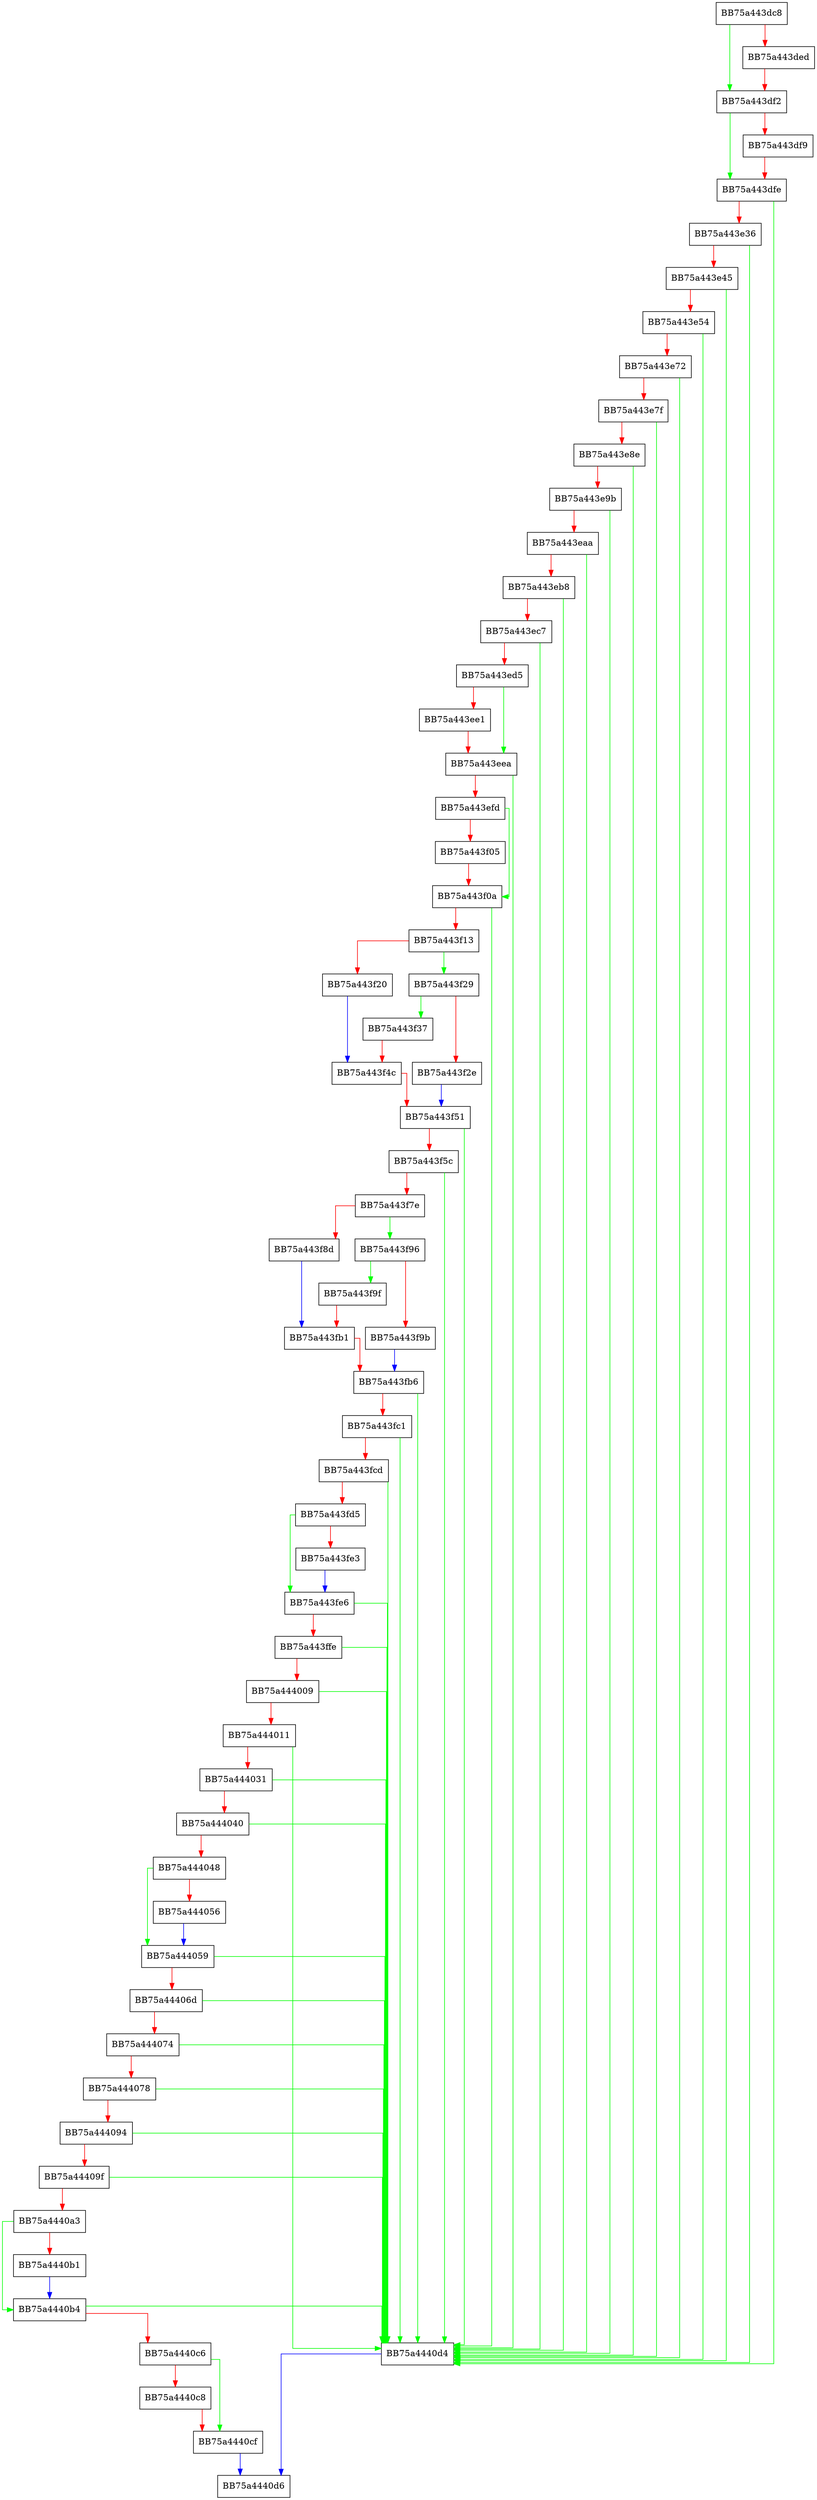 digraph WriteEntry {
  node [shape="box"];
  graph [splines=ortho];
  BB75a443dc8 -> BB75a443df2 [color="green"];
  BB75a443dc8 -> BB75a443ded [color="red"];
  BB75a443ded -> BB75a443df2 [color="red"];
  BB75a443df2 -> BB75a443dfe [color="green"];
  BB75a443df2 -> BB75a443df9 [color="red"];
  BB75a443df9 -> BB75a443dfe [color="red"];
  BB75a443dfe -> BB75a4440d4 [color="green"];
  BB75a443dfe -> BB75a443e36 [color="red"];
  BB75a443e36 -> BB75a4440d4 [color="green"];
  BB75a443e36 -> BB75a443e45 [color="red"];
  BB75a443e45 -> BB75a4440d4 [color="green"];
  BB75a443e45 -> BB75a443e54 [color="red"];
  BB75a443e54 -> BB75a4440d4 [color="green"];
  BB75a443e54 -> BB75a443e72 [color="red"];
  BB75a443e72 -> BB75a4440d4 [color="green"];
  BB75a443e72 -> BB75a443e7f [color="red"];
  BB75a443e7f -> BB75a4440d4 [color="green"];
  BB75a443e7f -> BB75a443e8e [color="red"];
  BB75a443e8e -> BB75a4440d4 [color="green"];
  BB75a443e8e -> BB75a443e9b [color="red"];
  BB75a443e9b -> BB75a4440d4 [color="green"];
  BB75a443e9b -> BB75a443eaa [color="red"];
  BB75a443eaa -> BB75a4440d4 [color="green"];
  BB75a443eaa -> BB75a443eb8 [color="red"];
  BB75a443eb8 -> BB75a4440d4 [color="green"];
  BB75a443eb8 -> BB75a443ec7 [color="red"];
  BB75a443ec7 -> BB75a4440d4 [color="green"];
  BB75a443ec7 -> BB75a443ed5 [color="red"];
  BB75a443ed5 -> BB75a443eea [color="green"];
  BB75a443ed5 -> BB75a443ee1 [color="red"];
  BB75a443ee1 -> BB75a443eea [color="red"];
  BB75a443eea -> BB75a4440d4 [color="green"];
  BB75a443eea -> BB75a443efd [color="red"];
  BB75a443efd -> BB75a443f0a [color="green"];
  BB75a443efd -> BB75a443f05 [color="red"];
  BB75a443f05 -> BB75a443f0a [color="red"];
  BB75a443f0a -> BB75a4440d4 [color="green"];
  BB75a443f0a -> BB75a443f13 [color="red"];
  BB75a443f13 -> BB75a443f29 [color="green"];
  BB75a443f13 -> BB75a443f20 [color="red"];
  BB75a443f20 -> BB75a443f4c [color="blue"];
  BB75a443f29 -> BB75a443f37 [color="green"];
  BB75a443f29 -> BB75a443f2e [color="red"];
  BB75a443f2e -> BB75a443f51 [color="blue"];
  BB75a443f37 -> BB75a443f4c [color="red"];
  BB75a443f4c -> BB75a443f51 [color="red"];
  BB75a443f51 -> BB75a4440d4 [color="green"];
  BB75a443f51 -> BB75a443f5c [color="red"];
  BB75a443f5c -> BB75a4440d4 [color="green"];
  BB75a443f5c -> BB75a443f7e [color="red"];
  BB75a443f7e -> BB75a443f96 [color="green"];
  BB75a443f7e -> BB75a443f8d [color="red"];
  BB75a443f8d -> BB75a443fb1 [color="blue"];
  BB75a443f96 -> BB75a443f9f [color="green"];
  BB75a443f96 -> BB75a443f9b [color="red"];
  BB75a443f9b -> BB75a443fb6 [color="blue"];
  BB75a443f9f -> BB75a443fb1 [color="red"];
  BB75a443fb1 -> BB75a443fb6 [color="red"];
  BB75a443fb6 -> BB75a4440d4 [color="green"];
  BB75a443fb6 -> BB75a443fc1 [color="red"];
  BB75a443fc1 -> BB75a4440d4 [color="green"];
  BB75a443fc1 -> BB75a443fcd [color="red"];
  BB75a443fcd -> BB75a4440d4 [color="green"];
  BB75a443fcd -> BB75a443fd5 [color="red"];
  BB75a443fd5 -> BB75a443fe6 [color="green"];
  BB75a443fd5 -> BB75a443fe3 [color="red"];
  BB75a443fe3 -> BB75a443fe6 [color="blue"];
  BB75a443fe6 -> BB75a4440d4 [color="green"];
  BB75a443fe6 -> BB75a443ffe [color="red"];
  BB75a443ffe -> BB75a4440d4 [color="green"];
  BB75a443ffe -> BB75a444009 [color="red"];
  BB75a444009 -> BB75a4440d4 [color="green"];
  BB75a444009 -> BB75a444011 [color="red"];
  BB75a444011 -> BB75a4440d4 [color="green"];
  BB75a444011 -> BB75a444031 [color="red"];
  BB75a444031 -> BB75a4440d4 [color="green"];
  BB75a444031 -> BB75a444040 [color="red"];
  BB75a444040 -> BB75a4440d4 [color="green"];
  BB75a444040 -> BB75a444048 [color="red"];
  BB75a444048 -> BB75a444059 [color="green"];
  BB75a444048 -> BB75a444056 [color="red"];
  BB75a444056 -> BB75a444059 [color="blue"];
  BB75a444059 -> BB75a4440d4 [color="green"];
  BB75a444059 -> BB75a44406d [color="red"];
  BB75a44406d -> BB75a4440d4 [color="green"];
  BB75a44406d -> BB75a444074 [color="red"];
  BB75a444074 -> BB75a4440d4 [color="green"];
  BB75a444074 -> BB75a444078 [color="red"];
  BB75a444078 -> BB75a4440d4 [color="green"];
  BB75a444078 -> BB75a444094 [color="red"];
  BB75a444094 -> BB75a4440d4 [color="green"];
  BB75a444094 -> BB75a44409f [color="red"];
  BB75a44409f -> BB75a4440d4 [color="green"];
  BB75a44409f -> BB75a4440a3 [color="red"];
  BB75a4440a3 -> BB75a4440b4 [color="green"];
  BB75a4440a3 -> BB75a4440b1 [color="red"];
  BB75a4440b1 -> BB75a4440b4 [color="blue"];
  BB75a4440b4 -> BB75a4440d4 [color="green"];
  BB75a4440b4 -> BB75a4440c6 [color="red"];
  BB75a4440c6 -> BB75a4440cf [color="green"];
  BB75a4440c6 -> BB75a4440c8 [color="red"];
  BB75a4440c8 -> BB75a4440cf [color="red"];
  BB75a4440cf -> BB75a4440d6 [color="blue"];
  BB75a4440d4 -> BB75a4440d6 [color="blue"];
}